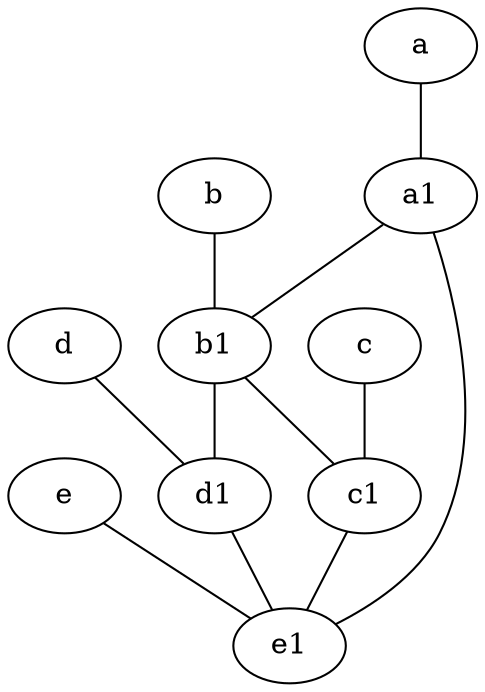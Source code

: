 graph {
	node [labelfontsize=50]
	e [labelfontsize=50 pos="7,9!"]
	c [labelfontsize=50 pos="4.5,2!"]
	d1 [labelfontsize=50 pos="3,5!"]
	c1 [labelfontsize=50 pos="4.5,3!"]
	a [labelfontsize=50 pos="8,2!"]
	d [labelfontsize=50 pos="2,5!"]
	b [labelfontsize=50 pos="10,4!"]
	e1 [labelfontsize=50 pos="7,7!"]
	a1 [labelfontsize=50 pos="8,3!"]
	b1 [labelfontsize=50 pos="9,4!"]
	b1 -- d1
	d -- d1
	c -- c1
	a -- a1
	e -- e1
	b -- b1
	b1 -- c1
	d1 -- e1
	c1 -- e1
	a1 -- b1
	a1 -- e1
}
